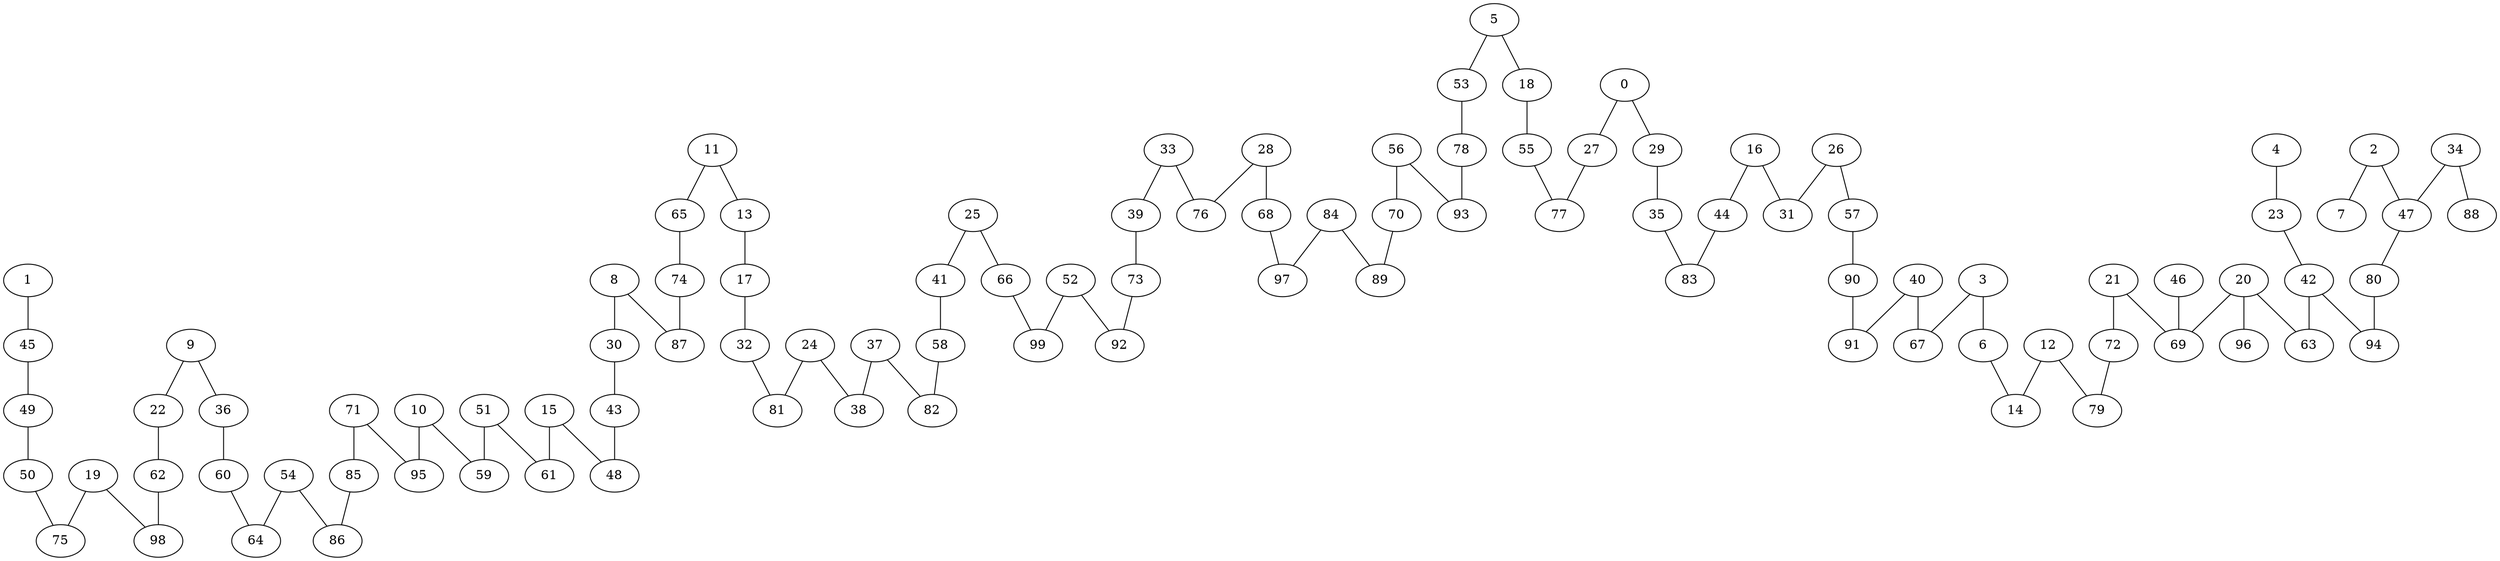 strict graph G {
1;
45;
49;
50;
75;
19;
98;
62;
22;
9;
36;
60;
64;
54;
86;
85;
71;
95;
10;
59;
51;
61;
15;
48;
43;
30;
8;
87;
74;
65;
11;
13;
17;
32;
81;
24;
38;
37;
82;
58;
41;
25;
66;
99;
52;
92;
73;
39;
33;
76;
28;
68;
97;
84;
89;
70;
56;
93;
78;
53;
5;
18;
55;
77;
27;
0;
29;
35;
83;
44;
16;
31;
26;
57;
90;
91;
40;
67;
3;
6;
14;
12;
79;
72;
21;
69;
20;
63;
42;
94;
80;
47;
2;
7;
34;
88;
23;
4;
96;
46;
84 -- 97;
13 -- 17;
43 -- 48;
56 -- 93;
54 -- 64;
5 -- 18;
22 -- 62;
27 -- 77;
41 -- 58;
0 -- 29;
6 -- 14;
62 -- 98;
24 -- 81;
20 -- 69;
53 -- 78;
5 -- 53;
23 -- 42;
58 -- 82;
34 -- 47;
11 -- 65;
1 -- 45;
68 -- 97;
10 -- 59;
37 -- 38;
15 -- 61;
50 -- 75;
84 -- 89;
9 -- 22;
10 -- 95;
57 -- 90;
90 -- 91;
47 -- 80;
16 -- 31;
80 -- 94;
51 -- 61;
26 -- 31;
40 -- 91;
30 -- 43;
8 -- 30;
20 -- 96;
28 -- 76;
33 -- 76;
66 -- 99;
52 -- 92;
12 -- 79;
78 -- 93;
4 -- 23;
9 -- 36;
51 -- 59;
32 -- 81;
19 -- 75;
26 -- 57;
71 -- 85;
55 -- 77;
16 -- 44;
19 -- 98;
15 -- 48;
11 -- 13;
45 -- 49;
71 -- 95;
3 -- 67;
12 -- 14;
74 -- 87;
72 -- 79;
37 -- 82;
0 -- 27;
2 -- 47;
44 -- 83;
20 -- 63;
85 -- 86;
24 -- 38;
17 -- 32;
65 -- 74;
46 -- 69;
36 -- 60;
39 -- 73;
25 -- 66;
49 -- 50;
60 -- 64;
70 -- 89;
54 -- 86;
56 -- 70;
40 -- 67;
28 -- 68;
3 -- 6;
34 -- 88;
42 -- 94;
35 -- 83;
21 -- 69;
42 -- 63;
8 -- 87;
18 -- 55;
29 -- 35;
52 -- 99;
25 -- 41;
33 -- 39;
73 -- 92;
2 -- 7;
21 -- 72;
}
